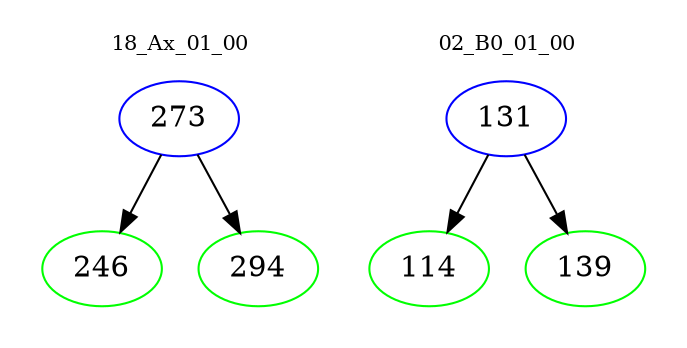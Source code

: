 digraph{
subgraph cluster_0 {
color = white
label = "18_Ax_01_00";
fontsize=10;
T0_273 [label="273", color="blue"]
T0_273 -> T0_246 [color="black"]
T0_246 [label="246", color="green"]
T0_273 -> T0_294 [color="black"]
T0_294 [label="294", color="green"]
}
subgraph cluster_1 {
color = white
label = "02_B0_01_00";
fontsize=10;
T1_131 [label="131", color="blue"]
T1_131 -> T1_114 [color="black"]
T1_114 [label="114", color="green"]
T1_131 -> T1_139 [color="black"]
T1_139 [label="139", color="green"]
}
}
